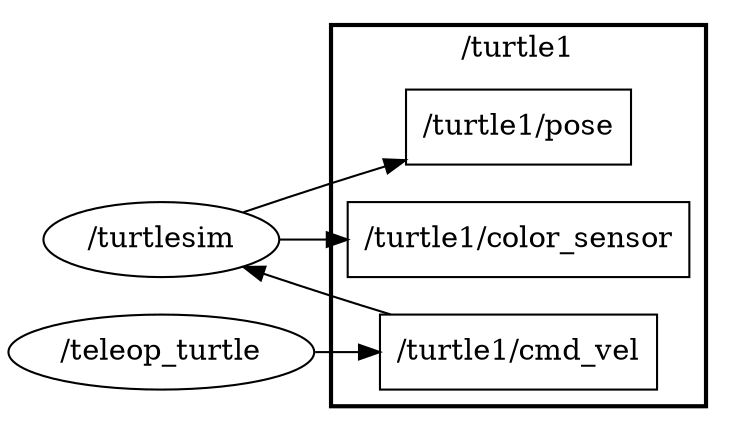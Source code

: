digraph graphname {
	graph [bb="0,0,275.69,199",
		compound=True,
		rank=same,
		rankdir=LR,
		ranksep=0.2
	];
	node [label="\N"];
	subgraph cluster___turtle1 {
		graph [bb="123.69,8,267.69,191",
			compound=True,
			label="/turtle1",
			lheight=0.21,
			lp="195.69,179.5",
			lwidth=0.56,
			rank=same,
			rankdir=LR,
			ranksep=0.2,
			style=bold
		];
		t___turtle1__color_sensor		 [URL=topic_3A__turtle1__color_sensor,
			height=0.5,
			label="/turtle1/color_sensor",
			pos="195.69,88",
			shape=box,
			tooltip="topic:/turtle1/color_sensor",
			width=1.7778];
		t___turtle1__cmd_vel		 [URL=topic_3A__turtle1__cmd_vel,
			height=0.5,
			label="/turtle1/cmd_vel",
			pos="195.69,34",
			shape=box,
			tooltip="topic:/turtle1/cmd_vel",
			width=1.4861];
		t___turtle1__pose		 [URL=topic_3A__turtle1__pose,
			height=0.5,
			label="/turtle1/pose",
			pos="195.69,142",
			shape=box,
			tooltip="topic:/turtle1/pose",
			width=1.1667];
	}
	n___turtlesim	 [URL=__turtlesim,
		height=0.5,
		label="/turtlesim",
		pos="57.845,88",
		shape=ellipse,
		tooltip="/turtlesim",
		width=1.2457];
	t___turtle1__cmd_vel -> n___turtlesim	 [penwidth=1,
		pos="e,89.249,74.895 146.81,52.1 139.06,55.036 131.15,58.074 123.69,61 115.59,64.179 106.96,67.653 98.709,71.018"];
	n___turtlesim -> t___turtle1__color_sensor	 [penwidth=1,
		pos="e,131.45,88 102.98,88 108.82,88 114.91,88 121.06,88"];
	n___turtlesim -> t___turtle1__pose	 [penwidth=1,
		pos="e,153.35,126.37 89.249,101.1 100.13,105.58 112.42,110.58 123.69,115 130.12,117.52 136.89,120.13 143.6,122.68"];
	n___teleop_turtle	 [URL=__teleop_turtle,
		height=0.5,
		label="/teleop_turtle",
		pos="57.845,34",
		shape=ellipse,
		tooltip="/teleop_turtle",
		width=1.6068];
	n___teleop_turtle -> t___turtle1__cmd_vel	 [penwidth=1,
		pos="e,142.09,34 115.9,34 121.19,34 126.57,34 131.91,34"];
}
